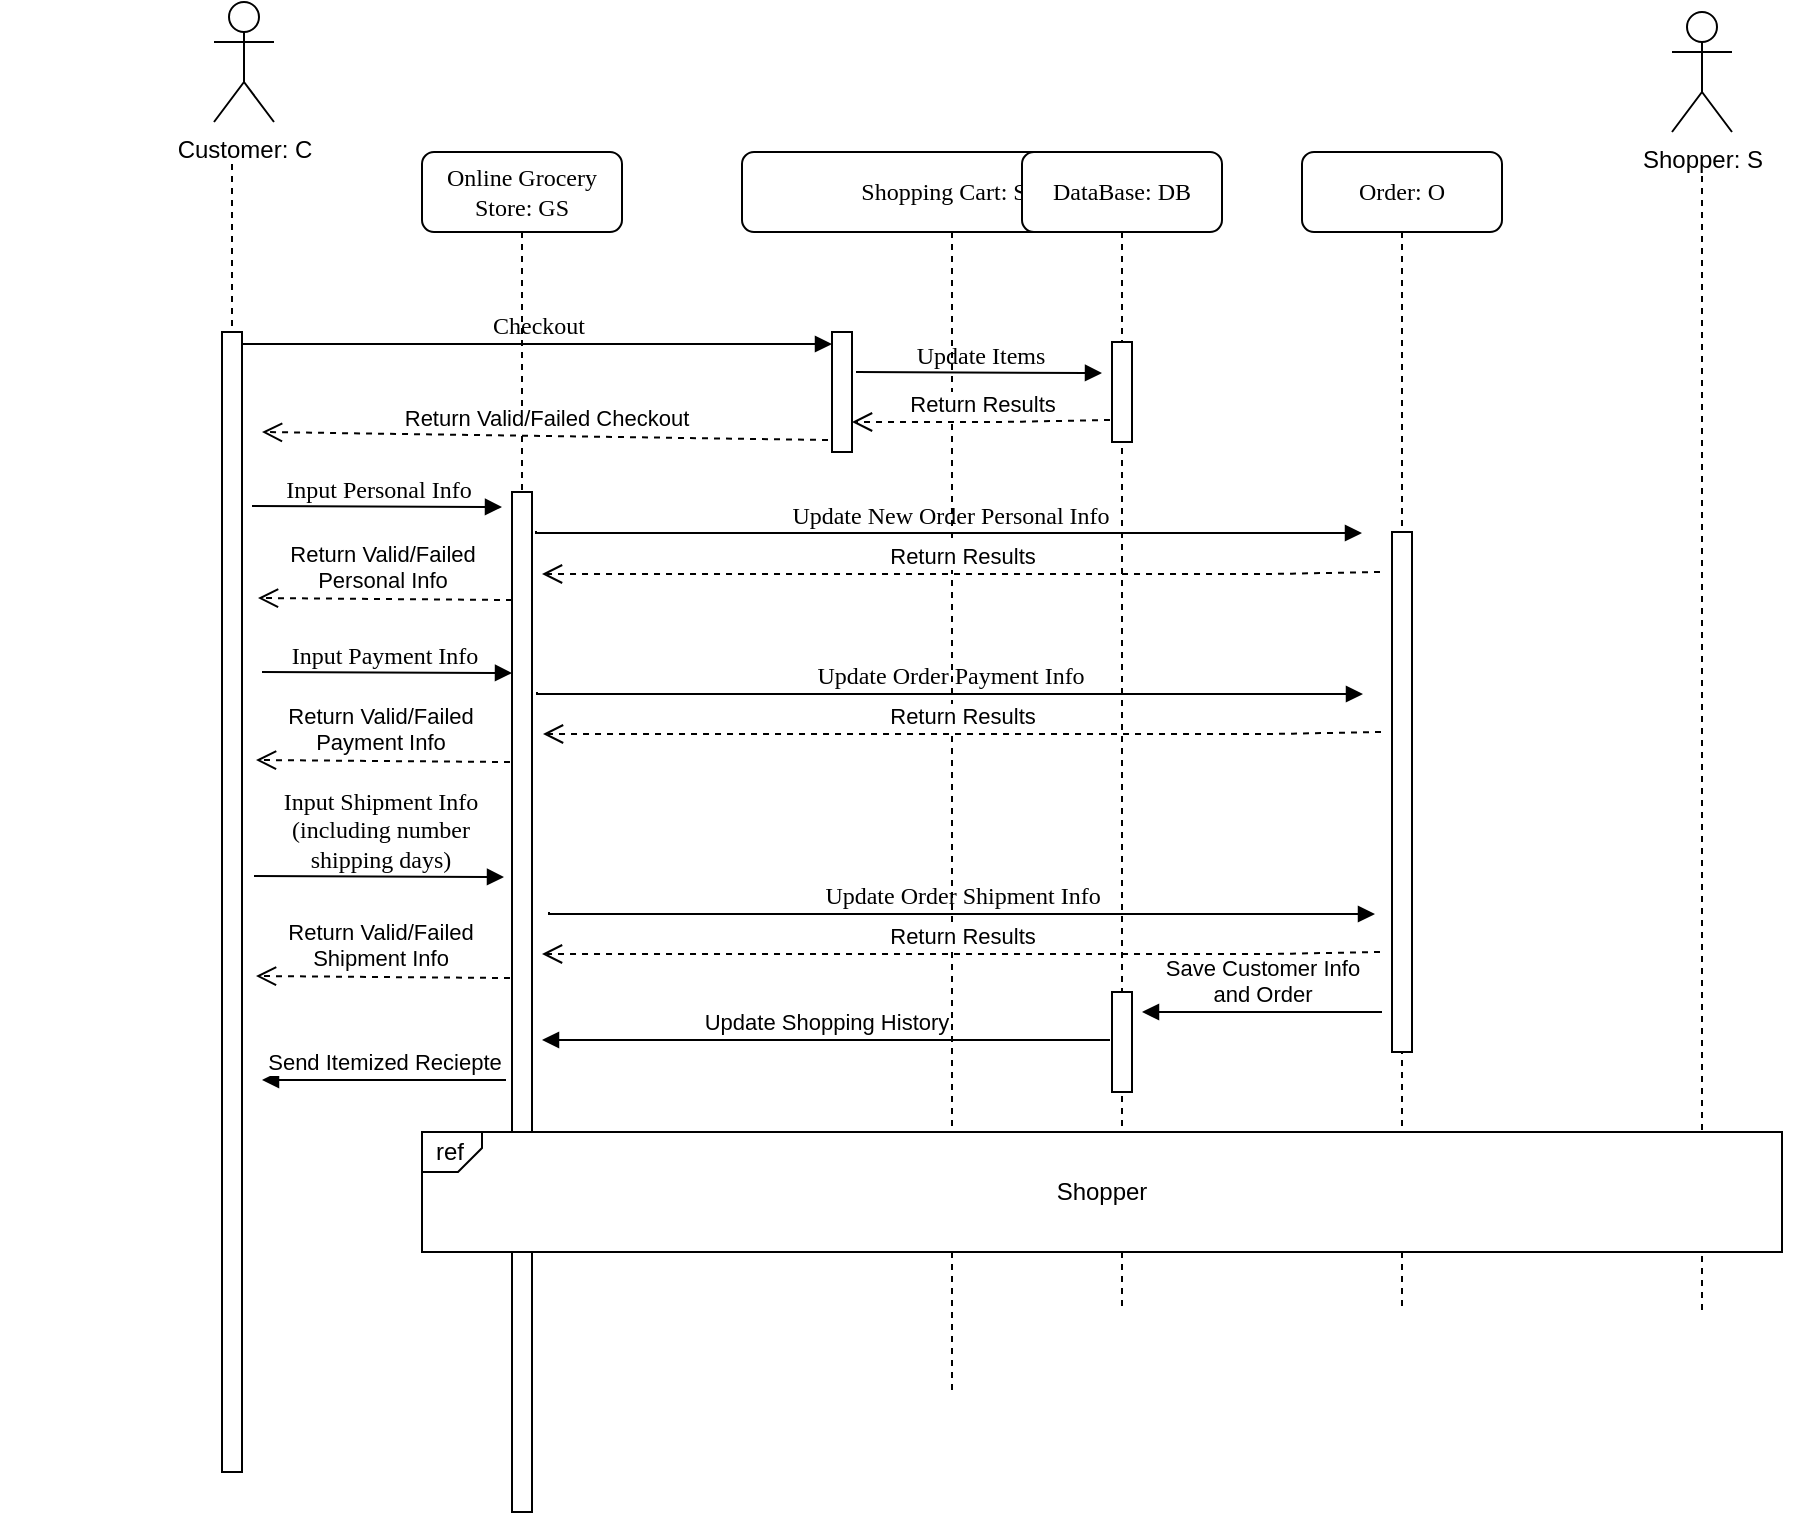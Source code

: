 <mxfile version="12.1.9" type="device" pages="1"><diagram name="Page-1" id="13e1069c-82ec-6db2-03f1-153e76fe0fe0"><mxGraphModel dx="668" dy="478" grid="1" gridSize="10" guides="1" tooltips="1" connect="1" arrows="1" fold="1" page="1" pageScale="1" pageWidth="1100" pageHeight="850" background="#ffffff" math="0" shadow="0"><root><mxCell id="0"/><mxCell id="1" parent="0"/><mxCell id="7baba1c4bc27f4b0-2" value="Online Grocery Store: GS" style="shape=umlLifeline;perimeter=lifelinePerimeter;whiteSpace=wrap;html=1;container=1;collapsible=0;recursiveResize=0;outlineConnect=0;rounded=1;shadow=0;comic=0;labelBackgroundColor=none;strokeColor=#000000;strokeWidth=1;fillColor=#FFFFFF;fontFamily=Verdana;fontSize=12;fontColor=#000000;align=center;" parent="1" vertex="1"><mxGeometry x="240" y="80" width="100" height="680" as="geometry"/></mxCell><mxCell id="7baba1c4bc27f4b0-10" value="" style="html=1;points=[];perimeter=orthogonalPerimeter;rounded=0;shadow=0;comic=0;labelBackgroundColor=none;strokeColor=#000000;strokeWidth=1;fillColor=#FFFFFF;fontFamily=Verdana;fontSize=12;fontColor=#000000;align=center;" parent="7baba1c4bc27f4b0-2" vertex="1"><mxGeometry x="45" y="170" width="10" height="510" as="geometry"/></mxCell><mxCell id="7baba1c4bc27f4b0-3" value="Shopping Cart: SC" style="shape=umlLifeline;perimeter=lifelinePerimeter;whiteSpace=wrap;html=1;container=1;collapsible=0;recursiveResize=0;outlineConnect=0;rounded=1;shadow=0;comic=0;labelBackgroundColor=none;strokeColor=#000000;strokeWidth=1;fillColor=#FFFFFF;fontFamily=Verdana;fontSize=12;fontColor=#000000;align=center;" parent="1" vertex="1"><mxGeometry x="400" y="80" width="210" height="620" as="geometry"/></mxCell><mxCell id="7baba1c4bc27f4b0-13" value="" style="html=1;points=[];perimeter=orthogonalPerimeter;rounded=0;shadow=0;comic=0;labelBackgroundColor=none;strokeColor=#000000;strokeWidth=1;fillColor=#FFFFFF;fontFamily=Verdana;fontSize=12;fontColor=#000000;align=center;" parent="7baba1c4bc27f4b0-3" vertex="1"><mxGeometry x="45" y="90" width="10" height="60" as="geometry"/></mxCell><mxCell id="KsfT3s66nb079SAmVI30-44" value="Save Customer Info&lt;br&gt;and Order" style="html=1;verticalAlign=bottom;endArrow=block;" edge="1" parent="7baba1c4bc27f4b0-3"><mxGeometry width="80" relative="1" as="geometry"><mxPoint x="320" y="430" as="sourcePoint"/><mxPoint x="200" y="430" as="targetPoint"/></mxGeometry></mxCell><mxCell id="7baba1c4bc27f4b0-4" value="DataBase: DB" style="shape=umlLifeline;perimeter=lifelinePerimeter;whiteSpace=wrap;html=1;container=1;collapsible=0;recursiveResize=0;outlineConnect=0;rounded=1;shadow=0;comic=0;labelBackgroundColor=none;strokeColor=#000000;strokeWidth=1;fillColor=#FFFFFF;fontFamily=Verdana;fontSize=12;fontColor=#000000;align=center;" parent="1" vertex="1"><mxGeometry x="540" y="80" width="100" height="580" as="geometry"/></mxCell><mxCell id="7baba1c4bc27f4b0-16" value="" style="html=1;points=[];perimeter=orthogonalPerimeter;rounded=0;shadow=0;comic=0;labelBackgroundColor=none;strokeColor=#000000;strokeWidth=1;fillColor=#FFFFFF;fontFamily=Verdana;fontSize=12;fontColor=#000000;align=center;" parent="7baba1c4bc27f4b0-4" vertex="1"><mxGeometry x="45" y="95" width="10" height="50" as="geometry"/></mxCell><mxCell id="KsfT3s66nb079SAmVI30-43" value="" style="html=1;points=[];perimeter=orthogonalPerimeter;rounded=0;shadow=0;comic=0;labelBackgroundColor=none;strokeColor=#000000;strokeWidth=1;fillColor=#FFFFFF;fontFamily=Verdana;fontSize=12;fontColor=#000000;align=center;" vertex="1" parent="7baba1c4bc27f4b0-4"><mxGeometry x="45" y="420" width="10" height="50" as="geometry"/></mxCell><mxCell id="7baba1c4bc27f4b0-5" value="Order: O" style="shape=umlLifeline;perimeter=lifelinePerimeter;whiteSpace=wrap;html=1;container=1;collapsible=0;recursiveResize=0;outlineConnect=0;rounded=1;shadow=0;comic=0;labelBackgroundColor=none;strokeColor=#000000;strokeWidth=1;fillColor=#FFFFFF;fontFamily=Verdana;fontSize=12;fontColor=#000000;align=center;" parent="1" vertex="1"><mxGeometry x="680" y="80" width="100" height="580" as="geometry"/></mxCell><mxCell id="7baba1c4bc27f4b0-19" value="" style="html=1;points=[];perimeter=orthogonalPerimeter;rounded=0;shadow=0;comic=0;labelBackgroundColor=none;strokeColor=#000000;strokeWidth=1;fillColor=#FFFFFF;fontFamily=Verdana;fontSize=12;fontColor=#000000;align=center;" parent="7baba1c4bc27f4b0-5" vertex="1"><mxGeometry x="45" y="190" width="10" height="260" as="geometry"/></mxCell><mxCell id="7baba1c4bc27f4b0-8" value="" style="shape=umlLifeline;perimeter=lifelinePerimeter;whiteSpace=wrap;html=1;container=1;collapsible=0;recursiveResize=0;outlineConnect=0;rounded=1;shadow=0;comic=0;labelBackgroundColor=none;strokeColor=#000000;strokeWidth=1;fillColor=#FFFFFF;fontFamily=Verdana;fontSize=12;fontColor=#000000;align=center;size=0;" parent="1" vertex="1"><mxGeometry x="30" y="80" width="230" height="660" as="geometry"/></mxCell><mxCell id="7baba1c4bc27f4b0-9" value="" style="html=1;points=[];perimeter=orthogonalPerimeter;rounded=0;shadow=0;comic=0;labelBackgroundColor=none;strokeColor=#000000;strokeWidth=1;fillColor=#FFFFFF;fontFamily=Verdana;fontSize=12;fontColor=#000000;align=center;" parent="7baba1c4bc27f4b0-8" vertex="1"><mxGeometry x="110" y="90" width="10" height="570" as="geometry"/></mxCell><mxCell id="7baba1c4bc27f4b0-11" value="Checkout" style="html=1;verticalAlign=bottom;endArrow=block;labelBackgroundColor=none;fontFamily=Verdana;fontSize=12;edgeStyle=elbowEdgeStyle;elbow=vertical;entryX=0;entryY=0.1;entryDx=0;entryDy=0;entryPerimeter=0;" parent="1" source="7baba1c4bc27f4b0-9" target="7baba1c4bc27f4b0-13" edge="1"><mxGeometry relative="1" as="geometry"><mxPoint x="220" y="190" as="sourcePoint"/><mxPoint x="420" y="173" as="targetPoint"/><Array as="points"><mxPoint x="440" y="176"/></Array></mxGeometry></mxCell><mxCell id="KsfT3s66nb079SAmVI30-1" value="Customer: C" style="shape=umlActor;verticalLabelPosition=bottom;labelBackgroundColor=#ffffff;verticalAlign=top;html=1;outlineConnect=0;" vertex="1" parent="1"><mxGeometry x="136" y="5" width="30" height="60" as="geometry"/></mxCell><mxCell id="KsfT3s66nb079SAmVI30-14" value="Update Items" style="html=1;verticalAlign=bottom;endArrow=block;labelBackgroundColor=none;fontFamily=Verdana;fontSize=12;edgeStyle=elbowEdgeStyle;elbow=vertical;exitX=0.9;exitY=0.16;exitDx=0;exitDy=0;exitPerimeter=0;rounded=0;" edge="1" parent="1"><mxGeometry relative="1" as="geometry"><mxPoint x="457" y="190" as="sourcePoint"/><mxPoint x="580" y="191" as="targetPoint"/></mxGeometry></mxCell><mxCell id="KsfT3s66nb079SAmVI30-15" value="Return Results" style="html=1;verticalAlign=bottom;endArrow=open;dashed=1;endSize=8;exitX=-0.1;exitY=0.78;exitDx=0;exitDy=0;exitPerimeter=0;" edge="1" parent="1" source="7baba1c4bc27f4b0-16" target="7baba1c4bc27f4b0-13"><mxGeometry relative="1" as="geometry"><mxPoint x="580" y="215" as="sourcePoint"/><mxPoint x="500" y="210" as="targetPoint"/><Array as="points"><mxPoint x="530" y="215"/></Array></mxGeometry></mxCell><mxCell id="KsfT3s66nb079SAmVI30-17" value="Return Valid/Failed Checkout" style="html=1;verticalAlign=bottom;endArrow=open;dashed=1;endSize=8;exitX=-0.2;exitY=0.9;exitDx=0;exitDy=0;exitPerimeter=0;" edge="1" parent="1" source="7baba1c4bc27f4b0-13"><mxGeometry relative="1" as="geometry"><mxPoint x="421" y="228.98" as="sourcePoint"/><mxPoint x="160" y="220" as="targetPoint"/></mxGeometry></mxCell><mxCell id="KsfT3s66nb079SAmVI30-18" value="Input Personal Info" style="html=1;verticalAlign=bottom;endArrow=block;labelBackgroundColor=none;fontFamily=Verdana;fontSize=12;edgeStyle=elbowEdgeStyle;elbow=vertical;exitX=1;exitY=0.205;exitDx=0;exitDy=0;exitPerimeter=0;rounded=0;" edge="1" parent="1"><mxGeometry relative="1" as="geometry"><mxPoint x="155" y="257" as="sourcePoint"/><mxPoint x="280" y="258" as="targetPoint"/></mxGeometry></mxCell><mxCell id="KsfT3s66nb079SAmVI30-21" value="Update New Order Personal Info" style="html=1;verticalAlign=bottom;endArrow=block;labelBackgroundColor=none;fontFamily=Verdana;fontSize=12;edgeStyle=elbowEdgeStyle;elbow=vertical;exitX=1;exitY=0.205;exitDx=0;exitDy=0;exitPerimeter=0;rounded=0;" edge="1" parent="1"><mxGeometry relative="1" as="geometry"><mxPoint x="297" y="269.5" as="sourcePoint"/><mxPoint x="710" y="271" as="targetPoint"/><Array as="points"><mxPoint x="257" y="270.5"/></Array></mxGeometry></mxCell><mxCell id="KsfT3s66nb079SAmVI30-22" value="" style="shape=umlLifeline;perimeter=lifelinePerimeter;whiteSpace=wrap;html=1;container=1;collapsible=0;recursiveResize=0;outlineConnect=0;rounded=1;shadow=0;comic=0;labelBackgroundColor=none;strokeColor=#000000;strokeWidth=1;fillColor=#FFFFFF;fontFamily=Verdana;fontSize=12;fontColor=#000000;align=center;size=0;" vertex="1" parent="1"><mxGeometry x="830" y="80" width="100" height="580" as="geometry"/></mxCell><mxCell id="KsfT3s66nb079SAmVI30-27" value="Return Results" style="html=1;verticalAlign=bottom;endArrow=open;dashed=1;endSize=8;exitX=-0.1;exitY=0.78;exitDx=0;exitDy=0;exitPerimeter=0;" edge="1" parent="1"><mxGeometry relative="1" as="geometry"><mxPoint x="719" y="290" as="sourcePoint"/><mxPoint x="300" y="291" as="targetPoint"/><Array as="points"><mxPoint x="665" y="291"/></Array></mxGeometry></mxCell><mxCell id="KsfT3s66nb079SAmVI30-28" value="Return Valid/Failed &lt;br&gt;Personal Info" style="html=1;verticalAlign=bottom;endArrow=open;dashed=1;endSize=8;exitX=0;exitY=0.274;exitDx=0;exitDy=0;exitPerimeter=0;entryX=1.3;entryY=0.3;entryDx=0;entryDy=0;entryPerimeter=0;" edge="1" parent="1"><mxGeometry x="0.024" relative="1" as="geometry"><mxPoint x="285" y="304.02" as="sourcePoint"/><mxPoint x="158" y="303" as="targetPoint"/><Array as="points"/><mxPoint as="offset"/></mxGeometry></mxCell><mxCell id="KsfT3s66nb079SAmVI30-29" value="Input Payment Info" style="html=1;verticalAlign=bottom;endArrow=block;labelBackgroundColor=none;fontFamily=Verdana;fontSize=12;edgeStyle=elbowEdgeStyle;elbow=vertical;exitX=1;exitY=0.205;exitDx=0;exitDy=0;exitPerimeter=0;rounded=0;" edge="1" parent="1"><mxGeometry x="-0.032" relative="1" as="geometry"><mxPoint x="160" y="340" as="sourcePoint"/><mxPoint x="285" y="341" as="targetPoint"/><mxPoint as="offset"/></mxGeometry></mxCell><mxCell id="KsfT3s66nb079SAmVI30-30" value="Update Order Payment Info" style="html=1;verticalAlign=bottom;endArrow=block;labelBackgroundColor=none;fontFamily=Verdana;fontSize=12;edgeStyle=elbowEdgeStyle;elbow=vertical;exitX=1;exitY=0.205;exitDx=0;exitDy=0;exitPerimeter=0;rounded=0;" edge="1" parent="1"><mxGeometry relative="1" as="geometry"><mxPoint x="297.5" y="350" as="sourcePoint"/><mxPoint x="710.5" y="351.5" as="targetPoint"/><Array as="points"><mxPoint x="257.5" y="351"/></Array></mxGeometry></mxCell><mxCell id="KsfT3s66nb079SAmVI30-31" value="Return Results" style="html=1;verticalAlign=bottom;endArrow=open;dashed=1;endSize=8;exitX=-0.1;exitY=0.78;exitDx=0;exitDy=0;exitPerimeter=0;" edge="1" parent="1"><mxGeometry relative="1" as="geometry"><mxPoint x="719.5" y="370" as="sourcePoint"/><mxPoint x="300.5" y="371" as="targetPoint"/><Array as="points"><mxPoint x="665.5" y="371"/></Array></mxGeometry></mxCell><mxCell id="KsfT3s66nb079SAmVI30-32" value="Return Valid/Failed &lt;br&gt;Payment Info" style="html=1;verticalAlign=bottom;endArrow=open;dashed=1;endSize=8;exitX=0;exitY=0.274;exitDx=0;exitDy=0;exitPerimeter=0;entryX=1.3;entryY=0.3;entryDx=0;entryDy=0;entryPerimeter=0;" edge="1" parent="1"><mxGeometry x="0.024" relative="1" as="geometry"><mxPoint x="284" y="385.02" as="sourcePoint"/><mxPoint x="157" y="384" as="targetPoint"/><Array as="points"/><mxPoint as="offset"/></mxGeometry></mxCell><mxCell id="KsfT3s66nb079SAmVI30-34" value="Input Shipment Info&lt;br&gt;(including number&lt;br&gt;shipping days)" style="html=1;verticalAlign=bottom;endArrow=block;labelBackgroundColor=none;fontFamily=Verdana;fontSize=12;edgeStyle=elbowEdgeStyle;elbow=vertical;exitX=1;exitY=0.205;exitDx=0;exitDy=0;exitPerimeter=0;rounded=0;" edge="1" parent="1"><mxGeometry relative="1" as="geometry"><mxPoint x="156" y="442" as="sourcePoint"/><mxPoint x="281" y="443" as="targetPoint"/><mxPoint as="offset"/></mxGeometry></mxCell><mxCell id="KsfT3s66nb079SAmVI30-35" value="Update Order Shipment Info" style="html=1;verticalAlign=bottom;endArrow=block;labelBackgroundColor=none;fontFamily=Verdana;fontSize=12;edgeStyle=elbowEdgeStyle;elbow=vertical;exitX=1;exitY=0.205;exitDx=0;exitDy=0;exitPerimeter=0;rounded=0;" edge="1" parent="1"><mxGeometry relative="1" as="geometry"><mxPoint x="303.5" y="460" as="sourcePoint"/><mxPoint x="716.5" y="461.5" as="targetPoint"/><Array as="points"><mxPoint x="263.5" y="461"/></Array></mxGeometry></mxCell><mxCell id="KsfT3s66nb079SAmVI30-36" value="Return Results" style="html=1;verticalAlign=bottom;endArrow=open;dashed=1;endSize=8;exitX=-0.1;exitY=0.78;exitDx=0;exitDy=0;exitPerimeter=0;" edge="1" parent="1"><mxGeometry relative="1" as="geometry"><mxPoint x="719" y="480" as="sourcePoint"/><mxPoint x="300" y="481" as="targetPoint"/><Array as="points"><mxPoint x="665" y="481"/></Array></mxGeometry></mxCell><mxCell id="KsfT3s66nb079SAmVI30-37" value="Return Valid/Failed &lt;br&gt;Shipment Info" style="html=1;verticalAlign=bottom;endArrow=open;dashed=1;endSize=8;exitX=0;exitY=0.274;exitDx=0;exitDy=0;exitPerimeter=0;entryX=1.3;entryY=0.3;entryDx=0;entryDy=0;entryPerimeter=0;" edge="1" parent="1"><mxGeometry x="0.024" relative="1" as="geometry"><mxPoint x="284" y="493.02" as="sourcePoint"/><mxPoint x="157" y="492" as="targetPoint"/><Array as="points"/><mxPoint as="offset"/></mxGeometry></mxCell><mxCell id="KsfT3s66nb079SAmVI30-47" value="Update Shopping History" style="html=1;verticalAlign=bottom;endArrow=block;" edge="1" parent="1"><mxGeometry width="80" relative="1" as="geometry"><mxPoint x="584" y="524" as="sourcePoint"/><mxPoint x="300" y="524" as="targetPoint"/></mxGeometry></mxCell><mxCell id="KsfT3s66nb079SAmVI30-48" value="Send Itemized Reciepte" style="html=1;verticalAlign=bottom;endArrow=block;" edge="1" parent="1"><mxGeometry width="80" relative="1" as="geometry"><mxPoint x="282" y="544" as="sourcePoint"/><mxPoint x="160" y="544" as="targetPoint"/></mxGeometry></mxCell><mxCell id="KsfT3s66nb079SAmVI30-63" value="Shopper: S" style="shape=umlActor;verticalLabelPosition=bottom;labelBackgroundColor=#ffffff;verticalAlign=top;html=1;outlineConnect=0;" vertex="1" parent="1"><mxGeometry x="865" y="10" width="30" height="60" as="geometry"/></mxCell><mxCell id="KsfT3s66nb079SAmVI30-66" value="Shopper" style="rounded=0;whiteSpace=wrap;html=1;" vertex="1" parent="1"><mxGeometry x="240" y="570" width="680" height="60" as="geometry"/></mxCell><mxCell id="KsfT3s66nb079SAmVI30-67" value="" style="shape=card;whiteSpace=wrap;html=1;rotation=180;size=12;" vertex="1" parent="1"><mxGeometry x="240" y="570" width="30" height="20" as="geometry"/></mxCell><mxCell id="KsfT3s66nb079SAmVI30-68" value="ref" style="text;html=1;resizable=0;points=[];autosize=1;align=left;verticalAlign=top;spacingTop=-4;" vertex="1" parent="1"><mxGeometry x="245" y="570" width="30" height="20" as="geometry"/></mxCell></root></mxGraphModel></diagram></mxfile>